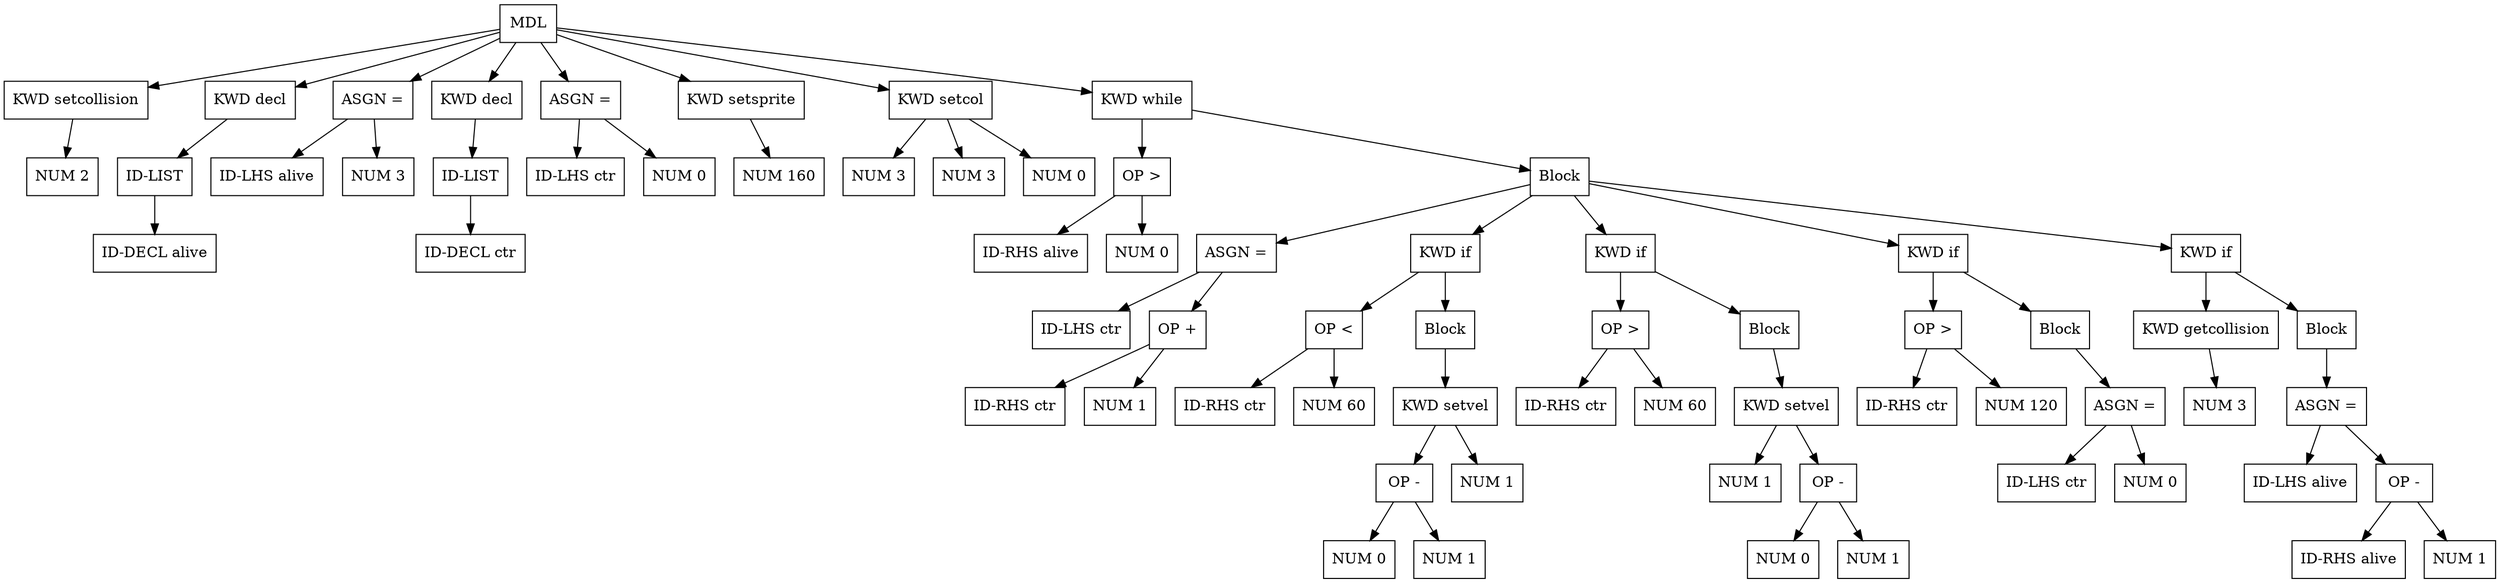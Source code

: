 digraph G {
node [shape = circle];
node245 [ uuid = "fc65d08b-9008-4fa3-9814-0288e412ee97" shape = "record" label = "MDL
 " ];
node246 [ uuid = "5389fdc7-d9f9-485f-8d68-fe44f5356aaf" shape = "record" label = "KWD
 setcollision" ];
node247 [ uuid = "c1fbc3f4-de9f-401d-b036-19673eaabae1" shape = "record" label = "NUM
 2" ];
node246 -> node247;
node245 -> node246;
node248 [ uuid = "ee7a115a-ea95-4c0c-be39-14daed3e15da" shape = "record" label = "KWD
 decl" ];
node249 [ uuid = "d6f1d7cf-4e50-48b4-a1fc-7d0b581e2103" shape = "record" label = "ID-LIST
 " ];
node250 [ uuid = "340fd1cb-dcb4-430d-be79-cf177bd45548" shape = "record" label = "ID-DECL
 alive" ];
node249 -> node250;
node248 -> node249;
node245 -> node248;
node252 [ uuid = "90b7952d-fe58-4d9e-ab71-acb1eef24360" shape = "record" label = "ASGN
 =" ];
node251 [ uuid = "796da359-13cb-488c-95d7-102e09f63006" shape = "record" label = "ID-LHS
 alive" ];
node252 -> node251;
node253 [ uuid = "9aad33fd-f887-4aa1-abf5-e3600e7ba9c6" shape = "record" label = "NUM
 3" ];
node252 -> node253;
node245 -> node252;
node254 [ uuid = "5537e1e8-b3e6-4a1e-bca7-5b329d041042" shape = "record" label = "KWD
 decl" ];
node255 [ uuid = "b9e8060c-3085-4878-a146-dc7cd89da550" shape = "record" label = "ID-LIST
 " ];
node256 [ uuid = "7ee12fa7-0a7a-450f-b79f-21bb1ebf4bde" shape = "record" label = "ID-DECL
 ctr" ];
node255 -> node256;
node254 -> node255;
node245 -> node254;
node258 [ uuid = "fc706299-da77-4f4f-9ded-5f4ce053d677" shape = "record" label = "ASGN
 =" ];
node257 [ uuid = "a277bf83-b91e-4d3c-9ba4-285cacdaf890" shape = "record" label = "ID-LHS
 ctr" ];
node258 -> node257;
node259 [ uuid = "cb91fee6-342f-4cad-8952-670e910a1746" shape = "record" label = "NUM
 0" ];
node258 -> node259;
node245 -> node258;
node260 [ uuid = "1d00e29a-6ea3-430e-8d67-184e800277f7" shape = "record" label = "KWD
 setsprite" ];
node261 [ uuid = "f6c13958-fee3-4991-be44-53083456d42f" shape = "record" label = "NUM
 160" ];
node260 -> node261;
node245 -> node260;
node262 [ uuid = "be28aed9-530a-4755-8e24-f437a979aeb0" shape = "record" label = "KWD
 setcol" ];
node263 [ uuid = "a8596f99-6d34-4a05-a5fc-c70e593e411c" shape = "record" label = "NUM
 3" ];
node262 -> node263;
node264 [ uuid = "cd33ce10-73bb-4540-b682-155b0f527c54" shape = "record" label = "NUM
 3" ];
node262 -> node264;
node265 [ uuid = "55e963bf-344f-4af1-b1ee-71891c33beb1" shape = "record" label = "NUM
 0" ];
node262 -> node265;
node245 -> node262;
node266 [ uuid = "aca62dbc-492e-4feb-b6d4-0f76e2b6af7e" shape = "record" label = "KWD
 while" ];
node268 [ uuid = "e454d803-9c5a-4486-adcf-02976d2b5020" shape = "record" label = "OP
 \>" ];
node267 [ uuid = "1ec9901d-3720-409e-8feb-6baabe4b41ee" shape = "record" label = "ID-RHS
 alive" ];
node268 -> node267;
node269 [ uuid = "58daa666-9e66-4832-a8d8-85d92e558d44" shape = "record" label = "NUM
 0" ];
node268 -> node269;
node266 -> node268;
node270 [ uuid = "a7347453-762e-451b-82db-6e193476ecfe" shape = "record" label = "Block
 " ];
node272 [ uuid = "418386cc-3268-42d6-8916-412371092468" shape = "record" label = "ASGN
 =" ];
node271 [ uuid = "2fd5bb44-bcba-48fd-a983-2d92e62db1ff" shape = "record" label = "ID-LHS
 ctr" ];
node272 -> node271;
node274 [ uuid = "12e902db-7671-499a-8219-17f4ecd9f36a" shape = "record" label = "OP
 +" ];
node273 [ uuid = "3a69df9c-df7f-4e5b-8d0f-bb014542ba5a" shape = "record" label = "ID-RHS
 ctr" ];
node274 -> node273;
node275 [ uuid = "3fef5f52-2ef0-4129-8f78-ec53d16ecee0" shape = "record" label = "NUM
 1" ];
node274 -> node275;
node272 -> node274;
node270 -> node272;
node276 [ uuid = "5210017a-812b-4e50-a312-1d3bf97bf43c" shape = "record" label = "KWD
 if" ];
node278 [ uuid = "aed8b3d5-ea46-4e7e-8901-caa7aae3b973" shape = "record" label = "OP
 \<" ];
node277 [ uuid = "4a4edb56-44c7-487e-b1a5-31ab979c2938" shape = "record" label = "ID-RHS
 ctr" ];
node278 -> node277;
node279 [ uuid = "550e024c-e133-4036-8c9e-d9462da645ed" shape = "record" label = "NUM
 60" ];
node278 -> node279;
node276 -> node278;
node280 [ uuid = "c0bb8839-b959-4b05-ae59-3fe3d059468f" shape = "record" label = "Block
 " ];
node281 [ uuid = "7e88fa25-b5af-411c-90b1-ae9f3fd1beb9" shape = "record" label = "KWD
 setvel" ];
node283 [ uuid = "3fced67c-3f30-4516-80fb-08fd155cbc87" shape = "record" label = "OP
 -" ];
node282 [ uuid = "47d4abb9-b2e1-4443-82c0-e796254bfd42" shape = "record" label = "NUM
 0" ];
node283 -> node282;
node284 [ uuid = "7e752658-40ac-4935-a31a-df29192a20ef" shape = "record" label = "NUM
 1" ];
node283 -> node284;
node281 -> node283;
node285 [ uuid = "7fe060f6-457c-498d-a607-500bb451f25b" shape = "record" label = "NUM
 1" ];
node281 -> node285;
node280 -> node281;
node276 -> node280;
node270 -> node276;
node286 [ uuid = "adad8151-a046-457b-b95d-df026f109855" shape = "record" label = "KWD
 if" ];
node288 [ uuid = "54ccdafa-f0da-4c35-b96a-c45fb2c03819" shape = "record" label = "OP
 \>" ];
node287 [ uuid = "451569bd-aa65-4dbe-be7d-67766e94826e" shape = "record" label = "ID-RHS
 ctr" ];
node288 -> node287;
node289 [ uuid = "ec171fb1-b5d0-41e4-8dd8-6ab3beee5789" shape = "record" label = "NUM
 60" ];
node288 -> node289;
node286 -> node288;
node290 [ uuid = "177e8b44-c647-4827-b2fd-911c139a5bc9" shape = "record" label = "Block
 " ];
node291 [ uuid = "673b4ea2-72ac-48fd-9c3d-fc0a5a26f545" shape = "record" label = "KWD
 setvel" ];
node292 [ uuid = "65468652-aecd-4835-9698-6803922236c9" shape = "record" label = "NUM
 1" ];
node291 -> node292;
node294 [ uuid = "fbc62d2c-fe26-45f1-83a7-e1679b74297d" shape = "record" label = "OP
 -" ];
node293 [ uuid = "3bbc00a1-8f1c-450c-99ad-dbef42d0eb1f" shape = "record" label = "NUM
 0" ];
node294 -> node293;
node295 [ uuid = "81daa385-700e-4f0e-a931-358d1dc8c597" shape = "record" label = "NUM
 1" ];
node294 -> node295;
node291 -> node294;
node290 -> node291;
node286 -> node290;
node270 -> node286;
node296 [ uuid = "145cd598-12de-451f-ae87-61068403d09a" shape = "record" label = "KWD
 if" ];
node298 [ uuid = "5ce890b5-e6b8-497c-bf95-d12c7946cdae" shape = "record" label = "OP
 \>" ];
node297 [ uuid = "8526a271-31a6-4e60-874d-aaff03800f1e" shape = "record" label = "ID-RHS
 ctr" ];
node298 -> node297;
node299 [ uuid = "76f6fb0f-cb36-4e40-b7ac-5d0d1f697c81" shape = "record" label = "NUM
 120" ];
node298 -> node299;
node296 -> node298;
node300 [ uuid = "198ec72e-e674-46dc-999e-0b9b57388147" shape = "record" label = "Block
 " ];
node302 [ uuid = "711c0eef-ab98-4b7f-b2d0-a661f60faf1e" shape = "record" label = "ASGN
 =" ];
node301 [ uuid = "2af38530-a617-428d-8cbb-7c3f41332b53" shape = "record" label = "ID-LHS
 ctr" ];
node302 -> node301;
node303 [ uuid = "27bd023d-32e9-416f-bd3a-60e1d2a17d5d" shape = "record" label = "NUM
 0" ];
node302 -> node303;
node300 -> node302;
node296 -> node300;
node270 -> node296;
node304 [ uuid = "87914b97-313f-4aab-80cf-734742d3151f" shape = "record" label = "KWD
 if" ];
node305 [ uuid = "6e905ab6-2f58-4b62-818a-3a53b352fe2f" shape = "record" label = "KWD
 getcollision" ];
node306 [ uuid = "d659d009-b01d-4668-b021-0e3d9bf3b3d4" shape = "record" label = "NUM
 3" ];
node305 -> node306;
node304 -> node305;
node307 [ uuid = "4564336a-0558-470f-9705-c28f73739255" shape = "record" label = "Block
 " ];
node309 [ uuid = "2eb4cbac-4be6-4727-a6dd-d9b7325472e7" shape = "record" label = "ASGN
 =" ];
node308 [ uuid = "8881251e-f58e-474f-8ff5-3ebb2f2f9f75" shape = "record" label = "ID-LHS
 alive" ];
node309 -> node308;
node311 [ uuid = "19799a07-e27e-404e-afef-60759b5fbcde" shape = "record" label = "OP
 -" ];
node310 [ uuid = "0ae28df4-a56e-4403-b160-344aa29246ee" shape = "record" label = "ID-RHS
 alive" ];
node311 -> node310;
node312 [ uuid = "2d9f4c0e-28a1-4574-9e94-61bbde44fc9b" shape = "record" label = "NUM
 1" ];
node311 -> node312;
node309 -> node311;
node307 -> node309;
node304 -> node307;
node270 -> node304;
node266 -> node270;
node245 -> node266;
}
